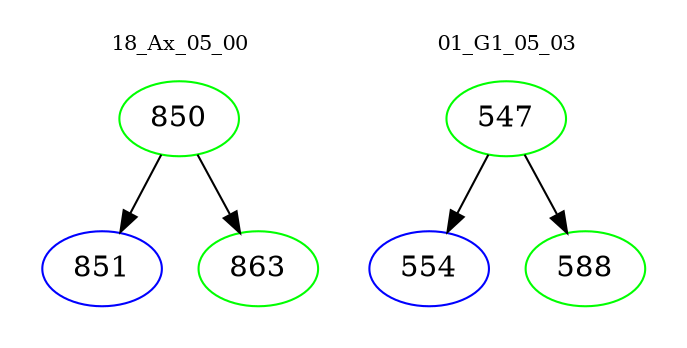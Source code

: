 digraph{
subgraph cluster_0 {
color = white
label = "18_Ax_05_00";
fontsize=10;
T0_850 [label="850", color="green"]
T0_850 -> T0_851 [color="black"]
T0_851 [label="851", color="blue"]
T0_850 -> T0_863 [color="black"]
T0_863 [label="863", color="green"]
}
subgraph cluster_1 {
color = white
label = "01_G1_05_03";
fontsize=10;
T1_547 [label="547", color="green"]
T1_547 -> T1_554 [color="black"]
T1_554 [label="554", color="blue"]
T1_547 -> T1_588 [color="black"]
T1_588 [label="588", color="green"]
}
}
